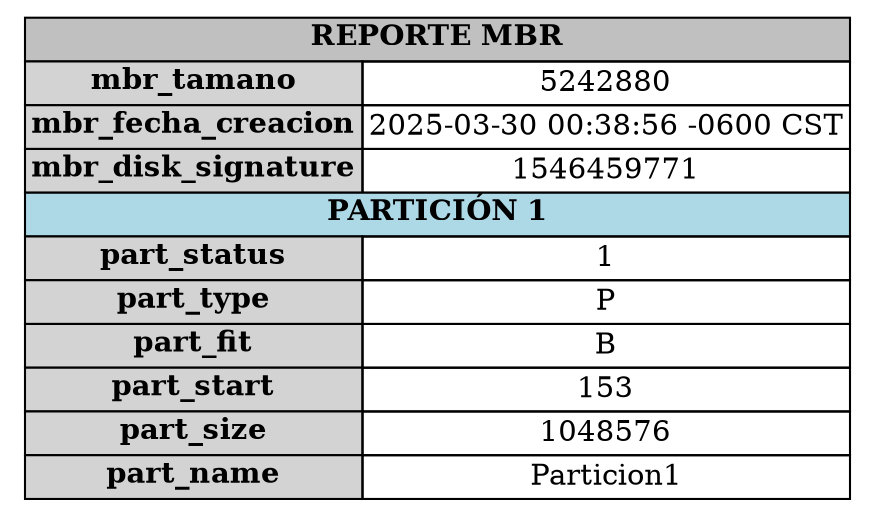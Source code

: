 digraph G {
    node [shape=plaintext]
    tabla [label=<
        <table border="0" cellborder="1" cellspacing="0">
            <tr><td colspan="2" bgcolor="gray"><b> REPORTE MBR </b></td></tr>
            <tr><td bgcolor="lightgray"><b>mbr_tamano</b></td><td>5242880</td></tr>
            <tr><td bgcolor="lightgray"><b>mbr_fecha_creacion</b></td><td>2025-03-30 00:38:56 -0600 CST</td></tr>
            <tr><td bgcolor="lightgray"><b>mbr_disk_signature</b></td><td>1546459771</td></tr>
        
        <tr><td colspan="2" bgcolor="lightblue"><b> PARTICIÓN 1 </b></td></tr>
        <tr><td bgcolor="lightgray"><b>part_status</b></td><td>1</td></tr>
        <tr><td bgcolor="lightgray"><b>part_type</b></td><td>P</td></tr>
        <tr><td bgcolor="lightgray"><b>part_fit</b></td><td>B</td></tr>
        <tr><td bgcolor="lightgray"><b>part_start</b></td><td>153</td></tr>
        <tr><td bgcolor="lightgray"><b>part_size</b></td><td>1048576</td></tr>
        <tr><td bgcolor="lightgray"><b>part_name</b></td><td>Particion1</td></tr>
    </table>>] }